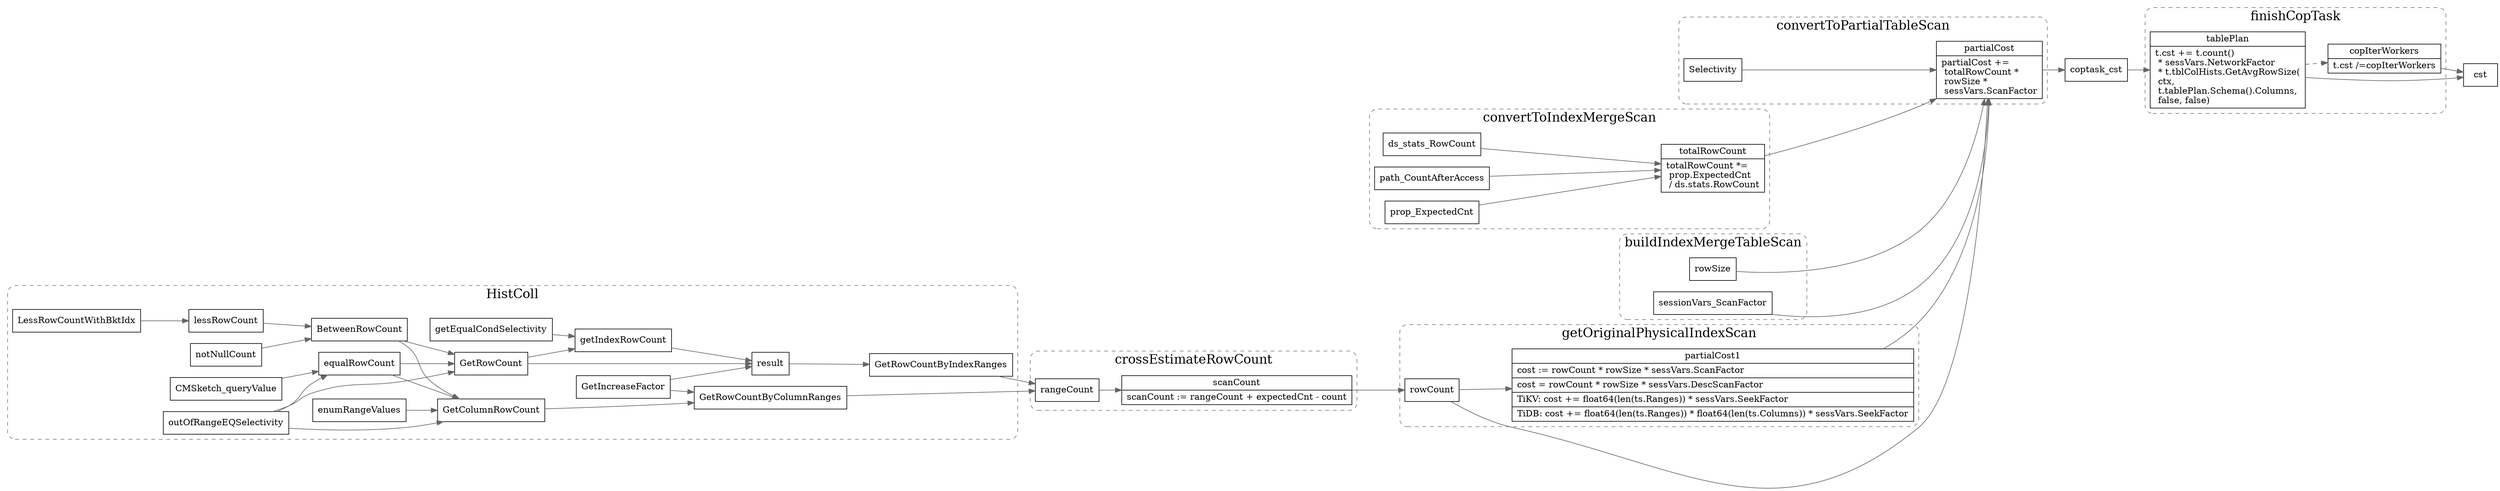 digraph DataSourceFindBestTaskCost {
  node[shape=box];
  edge[color=gray40];
  newrank=true;
  rankdir=LR;

  subgraph cluster_HistColl {
    graph[label="HistColl";fontsize=20;style="rounded,dashed";color="slategrey"]
      GetRowCountByIndexRanges;
      GetRowCountByColumnRanges;
      {
        equalRowCount;
        enumRangeValues;
        BetweenRowCount;
        outOfRangeEQSelectivity;
      } -> GetColumnRowCount;

      {
        GetColumnRowCount;
        GetIncreaseFactor;
      }-> GetRowCountByColumnRanges;
      LessRowCountWithBktIdx -> lessRowCount;
      {
        outOfRangeEQSelectivity;
        CMSketch_queryValue;
      } -> equalRowCount;
      {
        lessRowCount;
        notNullCount;
      } -> BetweenRowCount;
      {
        outOfRangeEQSelectivity;
        equalRowCount;
        BetweenRowCount;
      }-> GetRowCount;
      {
        GetRowCount;
        getEqualCondSelectivity;
      }-> getIndexRowCount;

      {
        getIndexRowCount;
        GetRowCount;
        GetIncreaseFactor;
      } -> result -> GetRowCountByIndexRanges;
  }

  subgraph cluster_crossEstimateRowCount {
    graph[label="crossEstimateRowCount";fontsize=20;style="rounded,dashed";color="slategrey"]
    {
      GetRowCountByIndexRanges
      GetRowCountByColumnRanges
    } -> rangeCount;
    rangeCount -> crossEstimateRowCount_scanCount;
    crossEstimateRowCount_scanCount[
      shape="record";
      label="{{
        scanCount|
          scanCount := rangeCount + expectedCnt - count\l
      }}"];
  }

  subgraph cluster_getOriginalPhysicalIndexScan {
    graph[label="getOriginalPhysicalIndexScan";fontsize=20;style="rounded,dashed";color="slategrey"]
    crossEstimateRowCount_scanCount -> rowCount -> partialCost1;
    partialCost1[
      shape="record";
      label="{{
        partialCost1|
	        cost := rowCount * rowSize * sessVars.ScanFactor\l|
          cost = rowCount * rowSize * sessVars.DescScanFactor\l|
          TiKV: cost += float64(len(ts.Ranges)) * sessVars.SeekFactor\l|
          TiDB: cost += float64(len(ts.Ranges)) * float64(len(ts.Columns)) * sessVars.SeekFactor\l

      }}"];
  }

  subgraph cluster_convertToIndexMergeScan {
    graph[label="convertToIndexMergeScan";fontsize=20;style="rounded,dashed";color="slategrey"]
    {
      prop_ExpectedCnt;
      ds_stats_RowCount;
      path_CountAfterAccess;
    } -> totalRowCount;
    totalRowCount[
      shape="record";
      label="{{
        totalRowCount|
        totalRowCount *=\l 
        prop.ExpectedCnt\l 
        / ds.stats.RowCount\l
      }}"];
  }

  subgraph cluster_convertToPartialTableScan {
    graph[label="convertToPartialTableScan";fontsize=20;style="rounded,dashed";color="slategrey"]
    partialCost1 -> partialCost;
    rowCount -> partialCost;
    Selectivity -> partialCost;

    partialCost[
      shape="record";
      label="{{
        partialCost|
	        partialCost += \l
          rowCount * sessVars.CopCPUFactor\l|
          partialCost += \
          selectivity * rowCount \l 
          * rowSize * sessVars.NetworkFactor\l
      }}"];
  }



  subgraph cluster_buildIndexMergeTableScan {
    graph[label="buildIndexMergeTableScan";fontsize=20;style="rounded,dashed";color="slategrey"]
    partialCost[
      shape="record";
      label="{{
        partialCost|
          partialCost +=\l 
          totalRowCount *\l 
          rowSize *\l 
          sessVars.ScanFactor\l
      }}"];
    {
      totalRowCount;
      rowSize;
      sessionVars_ScanFactor;
    } -> partialCost;
  }

  subgraph cluster_finishCopTask {
  graph[label="finishCopTask";fontsize=20;style="rounded,dashed";color="slategrey"]
    tablePlan[
      shape="record";
      label="{{
        tablePlan|
	  	  t.cst += t.count() \l
        * sessVars.NetworkFactor \l
        * t.tblColHists.GetAvgRowSize(\l
          ctx, \l
          t.tablePlan.Schema().Columns,\l
          false, false)\l
      }}"];
    copIterWorkers[
      shape="record";
      label="{{
        copIterWorkers|
        t.cst /=copIterWorkers
      }}"];
    tablePlan -> copIterWorkers[style=dashed];
  }
  tablePlan -> cst;
  copIterWorkers -> cst;
  partialCost -> coptask_cst -> tablePlan;

}
